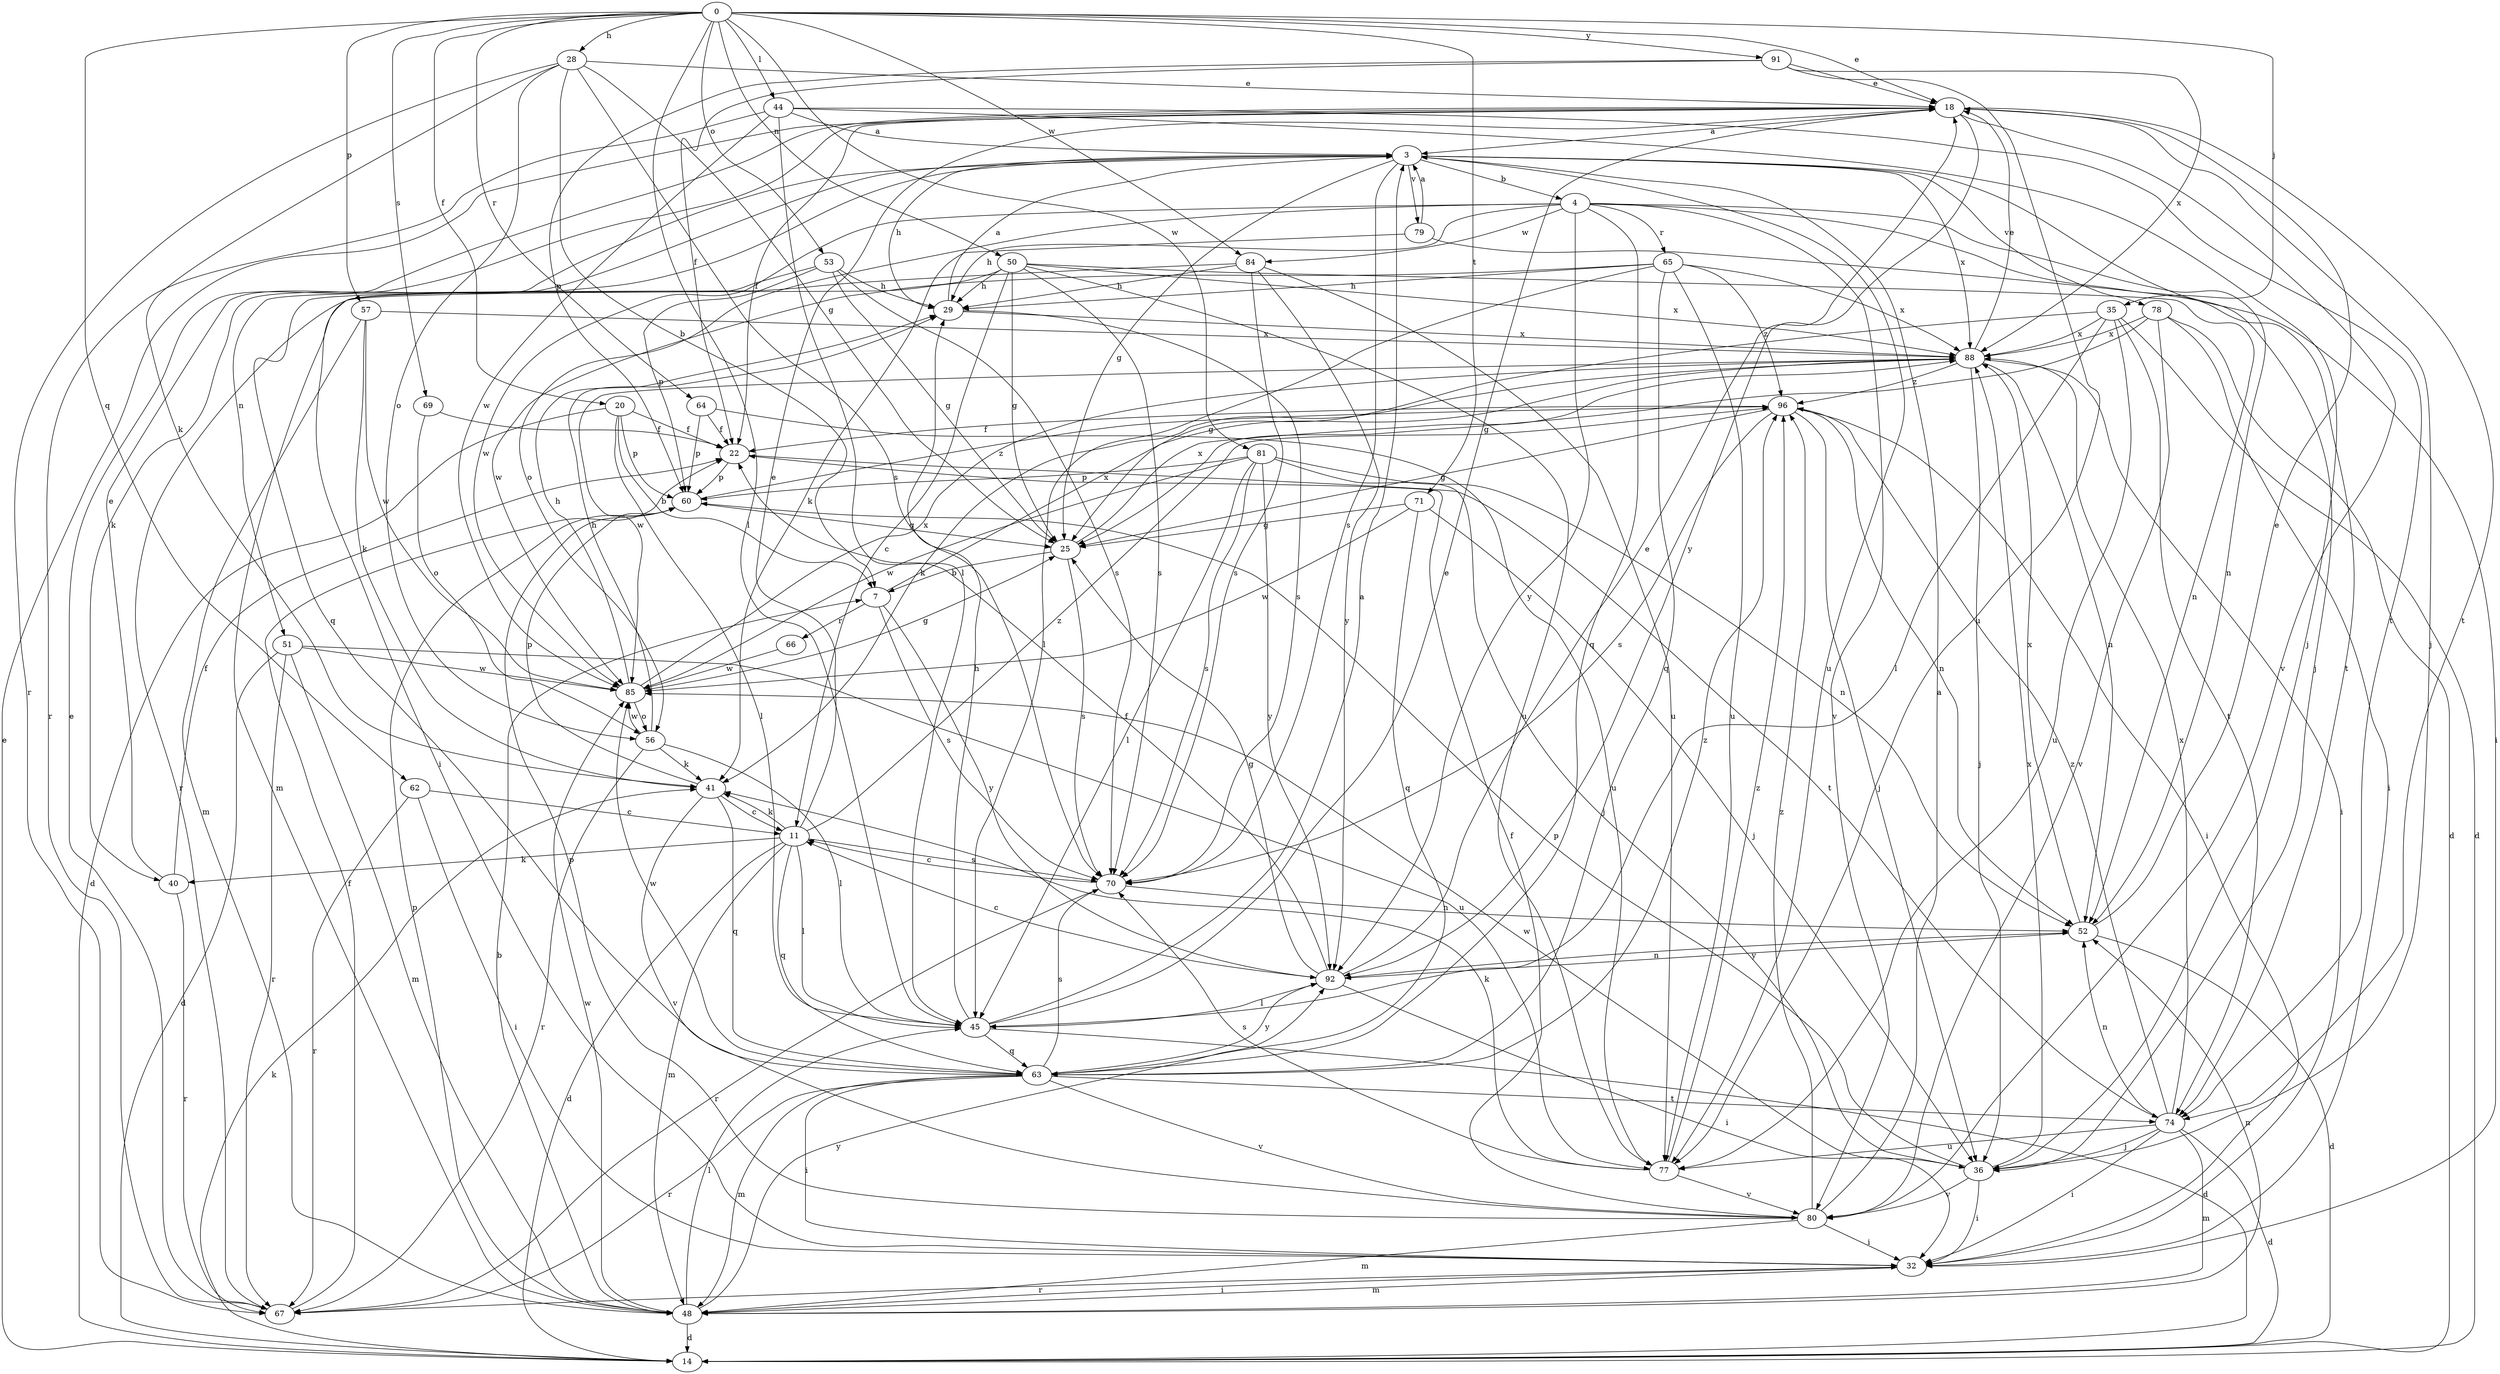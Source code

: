 strict digraph  {
0;
3;
4;
7;
11;
14;
18;
20;
22;
25;
28;
29;
32;
35;
36;
40;
41;
44;
45;
48;
50;
51;
52;
53;
56;
57;
60;
62;
63;
64;
65;
66;
67;
69;
70;
71;
74;
77;
78;
79;
80;
81;
84;
85;
88;
91;
92;
96;
0 -> 18  [label=e];
0 -> 20  [label=f];
0 -> 28  [label=h];
0 -> 35  [label=j];
0 -> 44  [label=l];
0 -> 45  [label=l];
0 -> 50  [label=n];
0 -> 53  [label=o];
0 -> 57  [label=p];
0 -> 62  [label=q];
0 -> 64  [label=r];
0 -> 69  [label=s];
0 -> 71  [label=t];
0 -> 81  [label=w];
0 -> 84  [label=w];
0 -> 91  [label=y];
3 -> 4  [label=b];
3 -> 25  [label=g];
3 -> 29  [label=h];
3 -> 36  [label=j];
3 -> 40  [label=k];
3 -> 51  [label=n];
3 -> 63  [label=q];
3 -> 70  [label=s];
3 -> 77  [label=u];
3 -> 78  [label=v];
3 -> 79  [label=v];
3 -> 88  [label=x];
4 -> 29  [label=h];
4 -> 52  [label=n];
4 -> 56  [label=o];
4 -> 63  [label=q];
4 -> 65  [label=r];
4 -> 74  [label=t];
4 -> 80  [label=v];
4 -> 84  [label=w];
4 -> 85  [label=w];
4 -> 92  [label=y];
7 -> 66  [label=r];
7 -> 70  [label=s];
7 -> 88  [label=x];
7 -> 92  [label=y];
11 -> 14  [label=d];
11 -> 18  [label=e];
11 -> 40  [label=k];
11 -> 41  [label=k];
11 -> 45  [label=l];
11 -> 48  [label=m];
11 -> 63  [label=q];
11 -> 70  [label=s];
11 -> 96  [label=z];
14 -> 18  [label=e];
14 -> 41  [label=k];
18 -> 3  [label=a];
18 -> 22  [label=f];
18 -> 36  [label=j];
18 -> 74  [label=t];
18 -> 80  [label=v];
18 -> 92  [label=y];
20 -> 7  [label=b];
20 -> 14  [label=d];
20 -> 22  [label=f];
20 -> 45  [label=l];
20 -> 60  [label=p];
22 -> 60  [label=p];
22 -> 74  [label=t];
25 -> 7  [label=b];
25 -> 70  [label=s];
25 -> 88  [label=x];
28 -> 7  [label=b];
28 -> 18  [label=e];
28 -> 25  [label=g];
28 -> 41  [label=k];
28 -> 56  [label=o];
28 -> 67  [label=r];
28 -> 70  [label=s];
29 -> 3  [label=a];
29 -> 70  [label=s];
29 -> 88  [label=x];
32 -> 48  [label=m];
32 -> 67  [label=r];
35 -> 14  [label=d];
35 -> 25  [label=g];
35 -> 45  [label=l];
35 -> 74  [label=t];
35 -> 77  [label=u];
35 -> 88  [label=x];
36 -> 32  [label=i];
36 -> 60  [label=p];
36 -> 80  [label=v];
36 -> 85  [label=w];
36 -> 88  [label=x];
40 -> 18  [label=e];
40 -> 22  [label=f];
40 -> 67  [label=r];
41 -> 11  [label=c];
41 -> 60  [label=p];
41 -> 63  [label=q];
41 -> 80  [label=v];
44 -> 3  [label=a];
44 -> 36  [label=j];
44 -> 45  [label=l];
44 -> 67  [label=r];
44 -> 74  [label=t];
44 -> 85  [label=w];
45 -> 3  [label=a];
45 -> 14  [label=d];
45 -> 18  [label=e];
45 -> 29  [label=h];
45 -> 63  [label=q];
48 -> 7  [label=b];
48 -> 14  [label=d];
48 -> 32  [label=i];
48 -> 45  [label=l];
48 -> 52  [label=n];
48 -> 60  [label=p];
48 -> 85  [label=w];
48 -> 92  [label=y];
50 -> 11  [label=c];
50 -> 25  [label=g];
50 -> 29  [label=h];
50 -> 52  [label=n];
50 -> 70  [label=s];
50 -> 77  [label=u];
50 -> 85  [label=w];
50 -> 88  [label=x];
51 -> 14  [label=d];
51 -> 48  [label=m];
51 -> 67  [label=r];
51 -> 77  [label=u];
51 -> 85  [label=w];
52 -> 14  [label=d];
52 -> 18  [label=e];
52 -> 88  [label=x];
52 -> 92  [label=y];
53 -> 25  [label=g];
53 -> 29  [label=h];
53 -> 32  [label=i];
53 -> 60  [label=p];
53 -> 70  [label=s];
56 -> 29  [label=h];
56 -> 41  [label=k];
56 -> 45  [label=l];
56 -> 67  [label=r];
56 -> 85  [label=w];
57 -> 41  [label=k];
57 -> 48  [label=m];
57 -> 85  [label=w];
57 -> 88  [label=x];
60 -> 25  [label=g];
60 -> 96  [label=z];
62 -> 11  [label=c];
62 -> 32  [label=i];
62 -> 67  [label=r];
63 -> 32  [label=i];
63 -> 48  [label=m];
63 -> 67  [label=r];
63 -> 70  [label=s];
63 -> 74  [label=t];
63 -> 80  [label=v];
63 -> 85  [label=w];
63 -> 92  [label=y];
63 -> 96  [label=z];
64 -> 22  [label=f];
64 -> 60  [label=p];
64 -> 77  [label=u];
65 -> 29  [label=h];
65 -> 45  [label=l];
65 -> 63  [label=q];
65 -> 67  [label=r];
65 -> 77  [label=u];
65 -> 88  [label=x];
65 -> 96  [label=z];
66 -> 85  [label=w];
67 -> 18  [label=e];
67 -> 22  [label=f];
69 -> 22  [label=f];
69 -> 56  [label=o];
70 -> 11  [label=c];
70 -> 52  [label=n];
70 -> 67  [label=r];
71 -> 25  [label=g];
71 -> 36  [label=j];
71 -> 63  [label=q];
71 -> 85  [label=w];
74 -> 14  [label=d];
74 -> 32  [label=i];
74 -> 36  [label=j];
74 -> 48  [label=m];
74 -> 52  [label=n];
74 -> 77  [label=u];
74 -> 88  [label=x];
74 -> 96  [label=z];
77 -> 41  [label=k];
77 -> 70  [label=s];
77 -> 80  [label=v];
77 -> 96  [label=z];
78 -> 14  [label=d];
78 -> 25  [label=g];
78 -> 32  [label=i];
78 -> 80  [label=v];
78 -> 88  [label=x];
79 -> 3  [label=a];
79 -> 32  [label=i];
79 -> 41  [label=k];
80 -> 3  [label=a];
80 -> 22  [label=f];
80 -> 32  [label=i];
80 -> 48  [label=m];
80 -> 60  [label=p];
80 -> 96  [label=z];
81 -> 36  [label=j];
81 -> 45  [label=l];
81 -> 52  [label=n];
81 -> 60  [label=p];
81 -> 70  [label=s];
81 -> 85  [label=w];
81 -> 92  [label=y];
84 -> 29  [label=h];
84 -> 48  [label=m];
84 -> 70  [label=s];
84 -> 77  [label=u];
84 -> 92  [label=y];
85 -> 25  [label=g];
85 -> 29  [label=h];
85 -> 56  [label=o];
85 -> 88  [label=x];
88 -> 18  [label=e];
88 -> 32  [label=i];
88 -> 36  [label=j];
88 -> 41  [label=k];
88 -> 52  [label=n];
88 -> 85  [label=w];
88 -> 96  [label=z];
91 -> 18  [label=e];
91 -> 22  [label=f];
91 -> 60  [label=p];
91 -> 77  [label=u];
91 -> 88  [label=x];
92 -> 11  [label=c];
92 -> 18  [label=e];
92 -> 22  [label=f];
92 -> 25  [label=g];
92 -> 32  [label=i];
92 -> 45  [label=l];
92 -> 52  [label=n];
96 -> 22  [label=f];
96 -> 25  [label=g];
96 -> 32  [label=i];
96 -> 36  [label=j];
96 -> 52  [label=n];
96 -> 70  [label=s];
}
